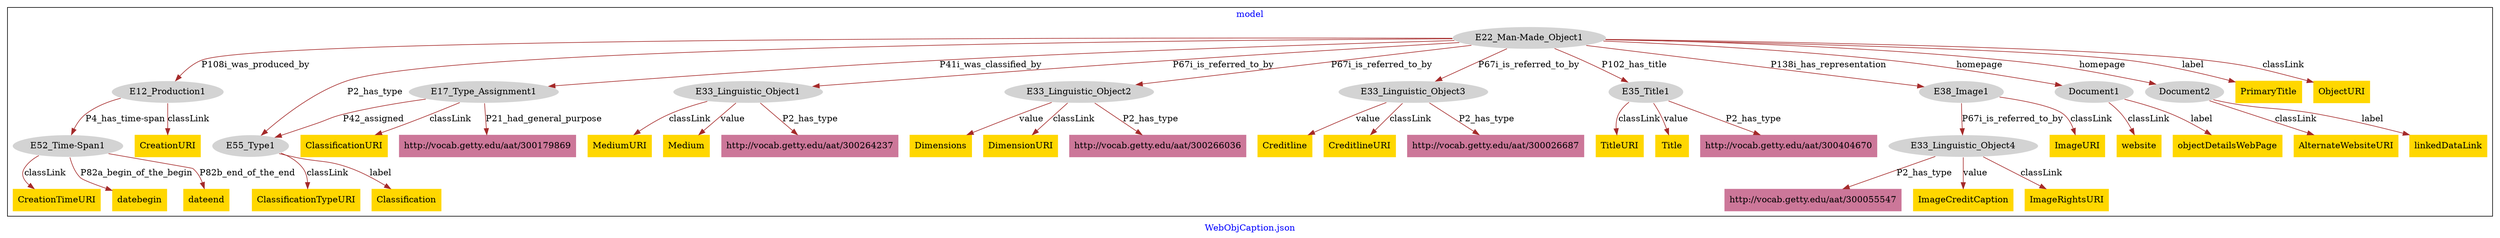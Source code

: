 digraph n0 {
fontcolor="blue"
remincross="true"
label="WebObjCaption.json"
subgraph cluster {
label="model"
n2[style="filled",color="white",fillcolor="lightgray",label="E12_Production1"];
n3[style="filled",color="white",fillcolor="lightgray",label="E52_Time-Span1"];
n4[style="filled",color="white",fillcolor="lightgray",label="E17_Type_Assignment1"];
n5[style="filled",color="white",fillcolor="lightgray",label="E55_Type1"];
n6[style="filled",color="white",fillcolor="lightgray",label="E22_Man-Made_Object1"];
n7[style="filled",color="white",fillcolor="lightgray",label="E33_Linguistic_Object1"];
n8[style="filled",color="white",fillcolor="lightgray",label="E33_Linguistic_Object2"];
n9[style="filled",color="white",fillcolor="lightgray",label="E33_Linguistic_Object3"];
n10[style="filled",color="white",fillcolor="lightgray",label="E35_Title1"];
n11[style="filled",color="white",fillcolor="lightgray",label="E38_Image1"];
n12[style="filled",color="white",fillcolor="lightgray",label="Document1"];
n13[style="filled",color="white",fillcolor="lightgray",label="Document2"];
n14[style="filled",color="white",fillcolor="lightgray",label="E33_Linguistic_Object4"];
n15[shape="plaintext",style="filled",fillcolor="gold",label="TitleURI"];
n16[shape="plaintext",style="filled",fillcolor="gold",label="Title"];
n17[shape="plaintext",style="filled",fillcolor="gold",label="datebegin"];
n18[shape="plaintext",style="filled",fillcolor="gold",label="PrimaryTitle"];
n19[shape="plaintext",style="filled",fillcolor="gold",label="ClassificationURI"];
n20[shape="plaintext",style="filled",fillcolor="gold",label="Creditline"];
n21[shape="plaintext",style="filled",fillcolor="gold",label="website"];
n22[shape="plaintext",style="filled",fillcolor="gold",label="Dimensions"];
n23[shape="plaintext",style="filled",fillcolor="gold",label="MediumURI"];
n24[shape="plaintext",style="filled",fillcolor="gold",label="CreditlineURI"];
n25[shape="plaintext",style="filled",fillcolor="gold",label="ObjectURI"];
n26[shape="plaintext",style="filled",fillcolor="gold",label="CreationURI"];
n27[shape="plaintext",style="filled",fillcolor="gold",label="AlternateWebsiteURI"];
n28[shape="plaintext",style="filled",fillcolor="gold",label="ImageURI"];
n29[shape="plaintext",style="filled",fillcolor="gold",label="ClassificationTypeURI"];
n30[shape="plaintext",style="filled",fillcolor="gold",label="DimensionURI"];
n31[shape="plaintext",style="filled",fillcolor="gold",label="dateend"];
n32[shape="plaintext",style="filled",fillcolor="gold",label="ImageCreditCaption"];
n33[shape="plaintext",style="filled",fillcolor="gold",label="ImageRightsURI"];
n34[shape="plaintext",style="filled",fillcolor="gold",label="Medium"];
n35[shape="plaintext",style="filled",fillcolor="gold",label="CreationTimeURI"];
n36[shape="plaintext",style="filled",fillcolor="gold",label="objectDetailsWebPage"];
n37[shape="plaintext",style="filled",fillcolor="gold",label="Classification"];
n38[shape="plaintext",style="filled",fillcolor="gold",label="linkedDataLink"];
n39[shape="plaintext",style="filled",fillcolor="#CC7799",label="http://vocab.getty.edu/aat/300404670"];
n40[shape="plaintext",style="filled",fillcolor="#CC7799",label="http://vocab.getty.edu/aat/300026687"];
n41[shape="plaintext",style="filled",fillcolor="#CC7799",label="http://vocab.getty.edu/aat/300055547"];
n42[shape="plaintext",style="filled",fillcolor="#CC7799",label="http://vocab.getty.edu/aat/300266036"];
n43[shape="plaintext",style="filled",fillcolor="#CC7799",label="http://vocab.getty.edu/aat/300179869"];
n44[shape="plaintext",style="filled",fillcolor="#CC7799",label="http://vocab.getty.edu/aat/300264237"];
}
n2 -> n3[color="brown",fontcolor="black",label="P4_has_time-span"]
n4 -> n5[color="brown",fontcolor="black",label="P42_assigned"]
n6 -> n2[color="brown",fontcolor="black",label="P108i_was_produced_by"]
n6 -> n4[color="brown",fontcolor="black",label="P41i_was_classified_by"]
n6 -> n7[color="brown",fontcolor="black",label="P67i_is_referred_to_by"]
n6 -> n8[color="brown",fontcolor="black",label="P67i_is_referred_to_by"]
n6 -> n9[color="brown",fontcolor="black",label="P67i_is_referred_to_by"]
n6 -> n10[color="brown",fontcolor="black",label="P102_has_title"]
n6 -> n11[color="brown",fontcolor="black",label="P138i_has_representation"]
n6 -> n12[color="brown",fontcolor="black",label="homepage"]
n6 -> n13[color="brown",fontcolor="black",label="homepage"]
n11 -> n14[color="brown",fontcolor="black",label="P67i_is_referred_to_by"]
n10 -> n15[color="brown",fontcolor="black",label="classLink"]
n10 -> n16[color="brown",fontcolor="black",label="value"]
n3 -> n17[color="brown",fontcolor="black",label="P82a_begin_of_the_begin"]
n6 -> n18[color="brown",fontcolor="black",label="label"]
n4 -> n19[color="brown",fontcolor="black",label="classLink"]
n9 -> n20[color="brown",fontcolor="black",label="value"]
n12 -> n21[color="brown",fontcolor="black",label="classLink"]
n8 -> n22[color="brown",fontcolor="black",label="value"]
n7 -> n23[color="brown",fontcolor="black",label="classLink"]
n9 -> n24[color="brown",fontcolor="black",label="classLink"]
n6 -> n25[color="brown",fontcolor="black",label="classLink"]
n2 -> n26[color="brown",fontcolor="black",label="classLink"]
n13 -> n27[color="brown",fontcolor="black",label="classLink"]
n11 -> n28[color="brown",fontcolor="black",label="classLink"]
n5 -> n29[color="brown",fontcolor="black",label="classLink"]
n8 -> n30[color="brown",fontcolor="black",label="classLink"]
n3 -> n31[color="brown",fontcolor="black",label="P82b_end_of_the_end"]
n14 -> n32[color="brown",fontcolor="black",label="value"]
n14 -> n33[color="brown",fontcolor="black",label="classLink"]
n7 -> n34[color="brown",fontcolor="black",label="value"]
n3 -> n35[color="brown",fontcolor="black",label="classLink"]
n12 -> n36[color="brown",fontcolor="black",label="label"]
n5 -> n37[color="brown",fontcolor="black",label="label"]
n13 -> n38[color="brown",fontcolor="black",label="label"]
n10 -> n39[color="brown",fontcolor="black",label="P2_has_type"]
n9 -> n40[color="brown",fontcolor="black",label="P2_has_type"]
n6 -> n5[color="brown",fontcolor="black",label="P2_has_type"]
n14 -> n41[color="brown",fontcolor="black",label="P2_has_type"]
n8 -> n42[color="brown",fontcolor="black",label="P2_has_type"]
n4 -> n43[color="brown",fontcolor="black",label="P21_had_general_purpose"]
n7 -> n44[color="brown",fontcolor="black",label="P2_has_type"]
}
